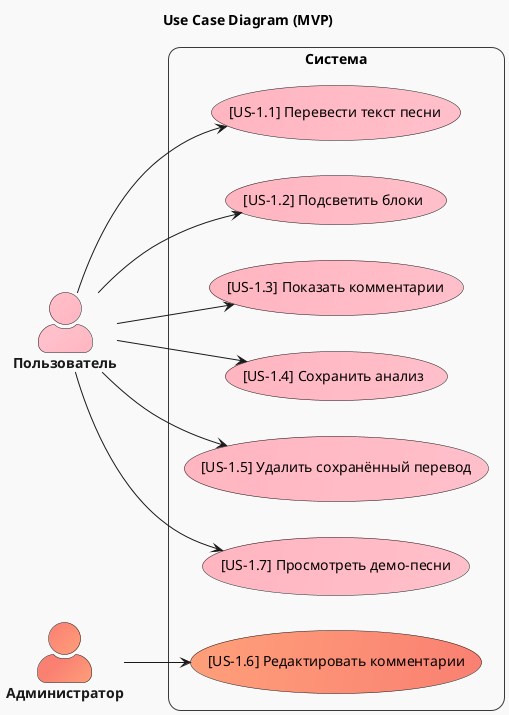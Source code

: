 @startuml Use Case Diagram (MVP)

!theme mars
title Use Case Diagram (MVP)
left to right direction

skinparam roundcorner 25
skinparam actorStyle awesome

actor "**Пользователь**" as User #Pink/LightPink
actor "**Администратор**" as Admin #Salmon/LightSalmon

rectangle "Система" {
    ([US-1.1] Перевести текст песни) as UC1 #LightPink/Pink
    ([US-1.2] Подсветить блоки) as UC2 #LightPink/Pink
    ([US-1.3] Показать комментарии) as UC3 #LightPink/Pink
    ([US-1.4] Сохранить анализ) as UC4 #LightPink/Pink
    ([US-1.5] Удалить сохранённый перевод) as UC5 #LightPink/Pink
    ([US-1.7] Просмотреть демо-песни) as UC7 #LightPink/Pink
    ([US-1.6] Редактировать комментарии) as UC6 #LightSalmon/Salmon
}

User --> UC1
User --> UC2
User --> UC3
User --> UC4
User --> UC5
User --> UC7
Admin --> UC6

@enduml